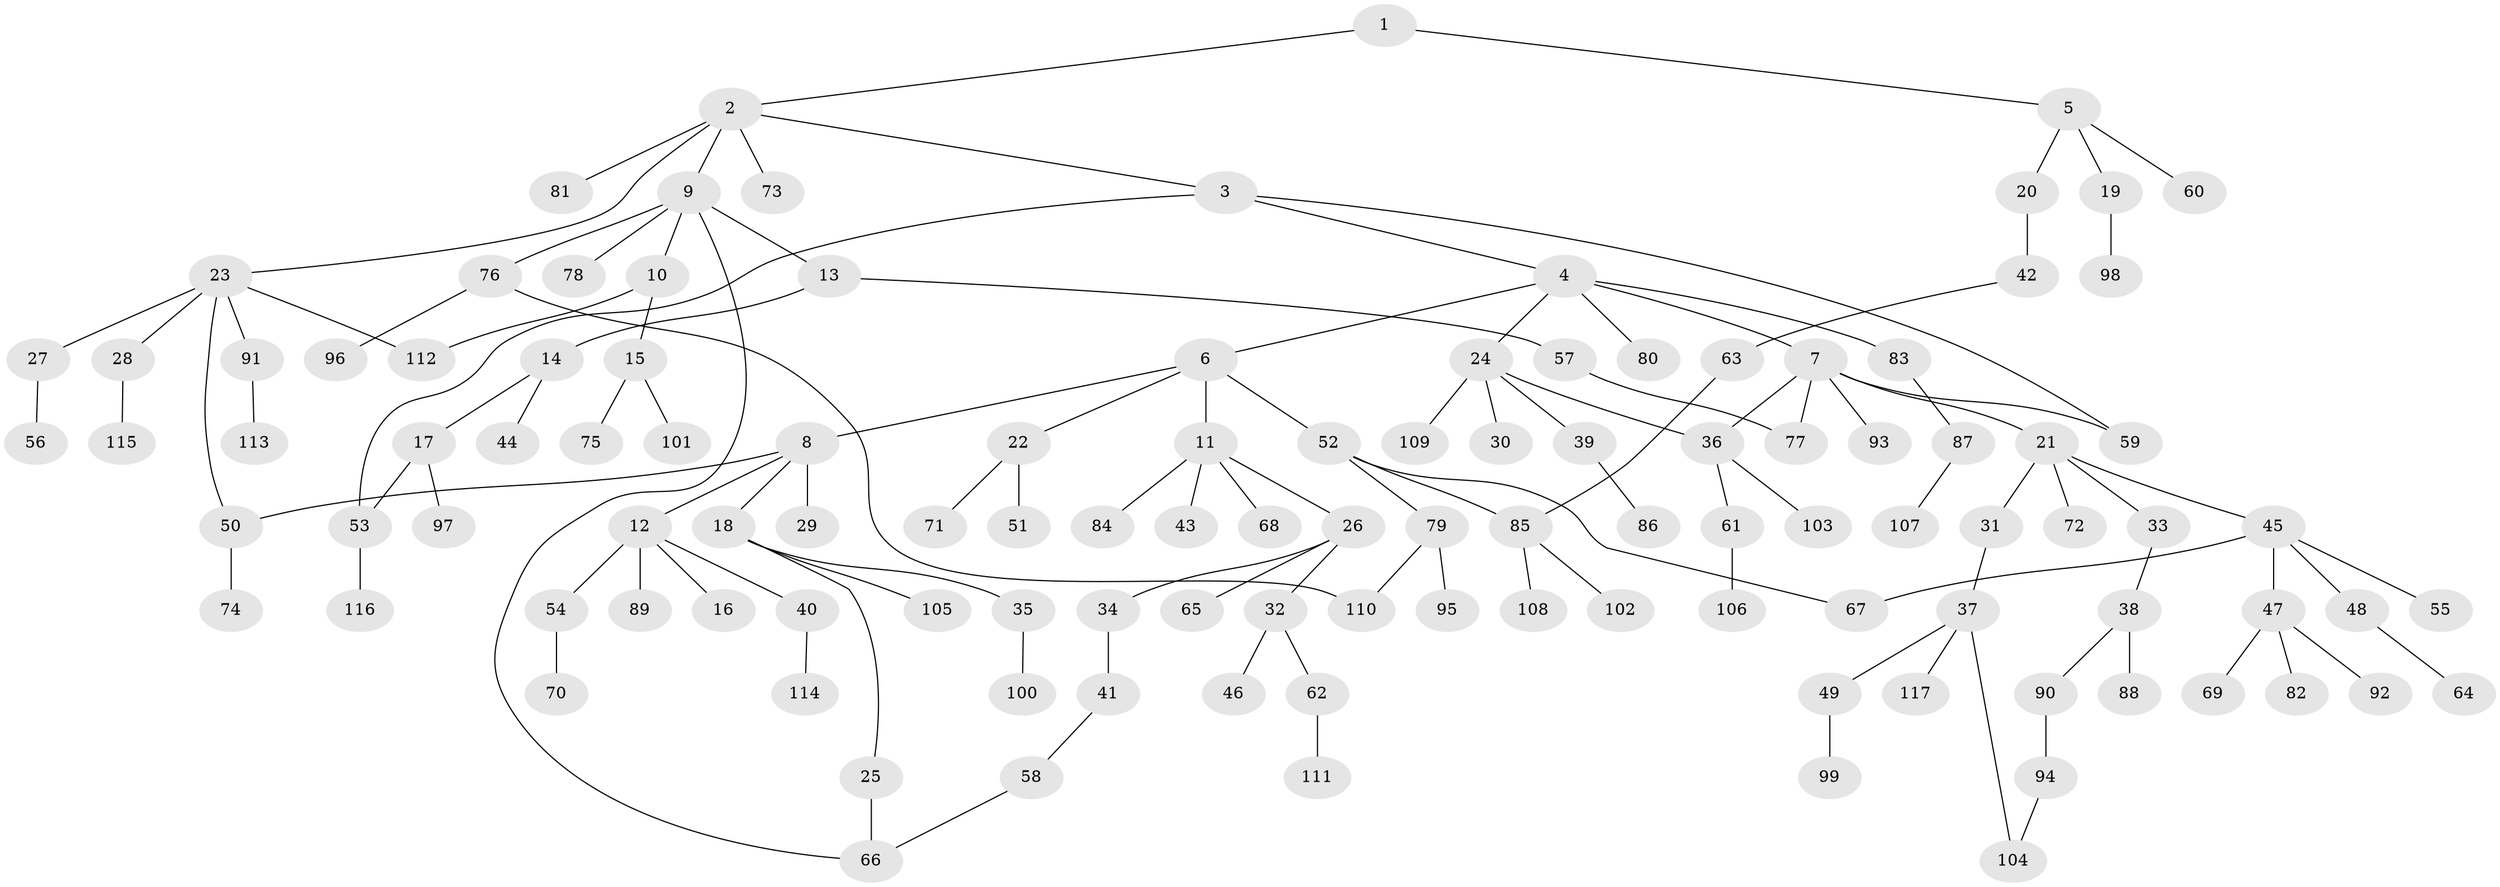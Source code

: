 // coarse degree distribution, {2: 0.2261904761904762, 8: 0.011904761904761904, 6: 0.047619047619047616, 4: 0.09523809523809523, 5: 0.03571428571428571, 7: 0.023809523809523808, 3: 0.07142857142857142, 1: 0.4880952380952381}
// Generated by graph-tools (version 1.1) at 2025/41/03/06/25 10:41:26]
// undirected, 117 vertices, 128 edges
graph export_dot {
graph [start="1"]
  node [color=gray90,style=filled];
  1;
  2;
  3;
  4;
  5;
  6;
  7;
  8;
  9;
  10;
  11;
  12;
  13;
  14;
  15;
  16;
  17;
  18;
  19;
  20;
  21;
  22;
  23;
  24;
  25;
  26;
  27;
  28;
  29;
  30;
  31;
  32;
  33;
  34;
  35;
  36;
  37;
  38;
  39;
  40;
  41;
  42;
  43;
  44;
  45;
  46;
  47;
  48;
  49;
  50;
  51;
  52;
  53;
  54;
  55;
  56;
  57;
  58;
  59;
  60;
  61;
  62;
  63;
  64;
  65;
  66;
  67;
  68;
  69;
  70;
  71;
  72;
  73;
  74;
  75;
  76;
  77;
  78;
  79;
  80;
  81;
  82;
  83;
  84;
  85;
  86;
  87;
  88;
  89;
  90;
  91;
  92;
  93;
  94;
  95;
  96;
  97;
  98;
  99;
  100;
  101;
  102;
  103;
  104;
  105;
  106;
  107;
  108;
  109;
  110;
  111;
  112;
  113;
  114;
  115;
  116;
  117;
  1 -- 2;
  1 -- 5;
  2 -- 3;
  2 -- 9;
  2 -- 23;
  2 -- 73;
  2 -- 81;
  3 -- 4;
  3 -- 53;
  3 -- 59;
  4 -- 6;
  4 -- 7;
  4 -- 24;
  4 -- 80;
  4 -- 83;
  5 -- 19;
  5 -- 20;
  5 -- 60;
  6 -- 8;
  6 -- 11;
  6 -- 22;
  6 -- 52;
  7 -- 21;
  7 -- 36;
  7 -- 59;
  7 -- 77;
  7 -- 93;
  8 -- 12;
  8 -- 18;
  8 -- 29;
  8 -- 50;
  9 -- 10;
  9 -- 13;
  9 -- 66;
  9 -- 76;
  9 -- 78;
  10 -- 15;
  10 -- 112;
  11 -- 26;
  11 -- 43;
  11 -- 68;
  11 -- 84;
  12 -- 16;
  12 -- 40;
  12 -- 54;
  12 -- 89;
  13 -- 14;
  13 -- 57;
  14 -- 17;
  14 -- 44;
  15 -- 75;
  15 -- 101;
  17 -- 97;
  17 -- 53;
  18 -- 25;
  18 -- 35;
  18 -- 105;
  19 -- 98;
  20 -- 42;
  21 -- 31;
  21 -- 33;
  21 -- 45;
  21 -- 72;
  22 -- 51;
  22 -- 71;
  23 -- 27;
  23 -- 28;
  23 -- 50;
  23 -- 91;
  23 -- 112;
  24 -- 30;
  24 -- 39;
  24 -- 109;
  24 -- 36;
  25 -- 66;
  26 -- 32;
  26 -- 34;
  26 -- 65;
  27 -- 56;
  28 -- 115;
  31 -- 37;
  32 -- 46;
  32 -- 62;
  33 -- 38;
  34 -- 41;
  35 -- 100;
  36 -- 61;
  36 -- 103;
  37 -- 49;
  37 -- 104;
  37 -- 117;
  38 -- 88;
  38 -- 90;
  39 -- 86;
  40 -- 114;
  41 -- 58;
  42 -- 63;
  45 -- 47;
  45 -- 48;
  45 -- 55;
  45 -- 67;
  47 -- 69;
  47 -- 82;
  47 -- 92;
  48 -- 64;
  49 -- 99;
  50 -- 74;
  52 -- 79;
  52 -- 85;
  52 -- 67;
  53 -- 116;
  54 -- 70;
  57 -- 77;
  58 -- 66;
  61 -- 106;
  62 -- 111;
  63 -- 85;
  76 -- 96;
  76 -- 110;
  79 -- 95;
  79 -- 110;
  83 -- 87;
  85 -- 102;
  85 -- 108;
  87 -- 107;
  90 -- 94;
  91 -- 113;
  94 -- 104;
}
